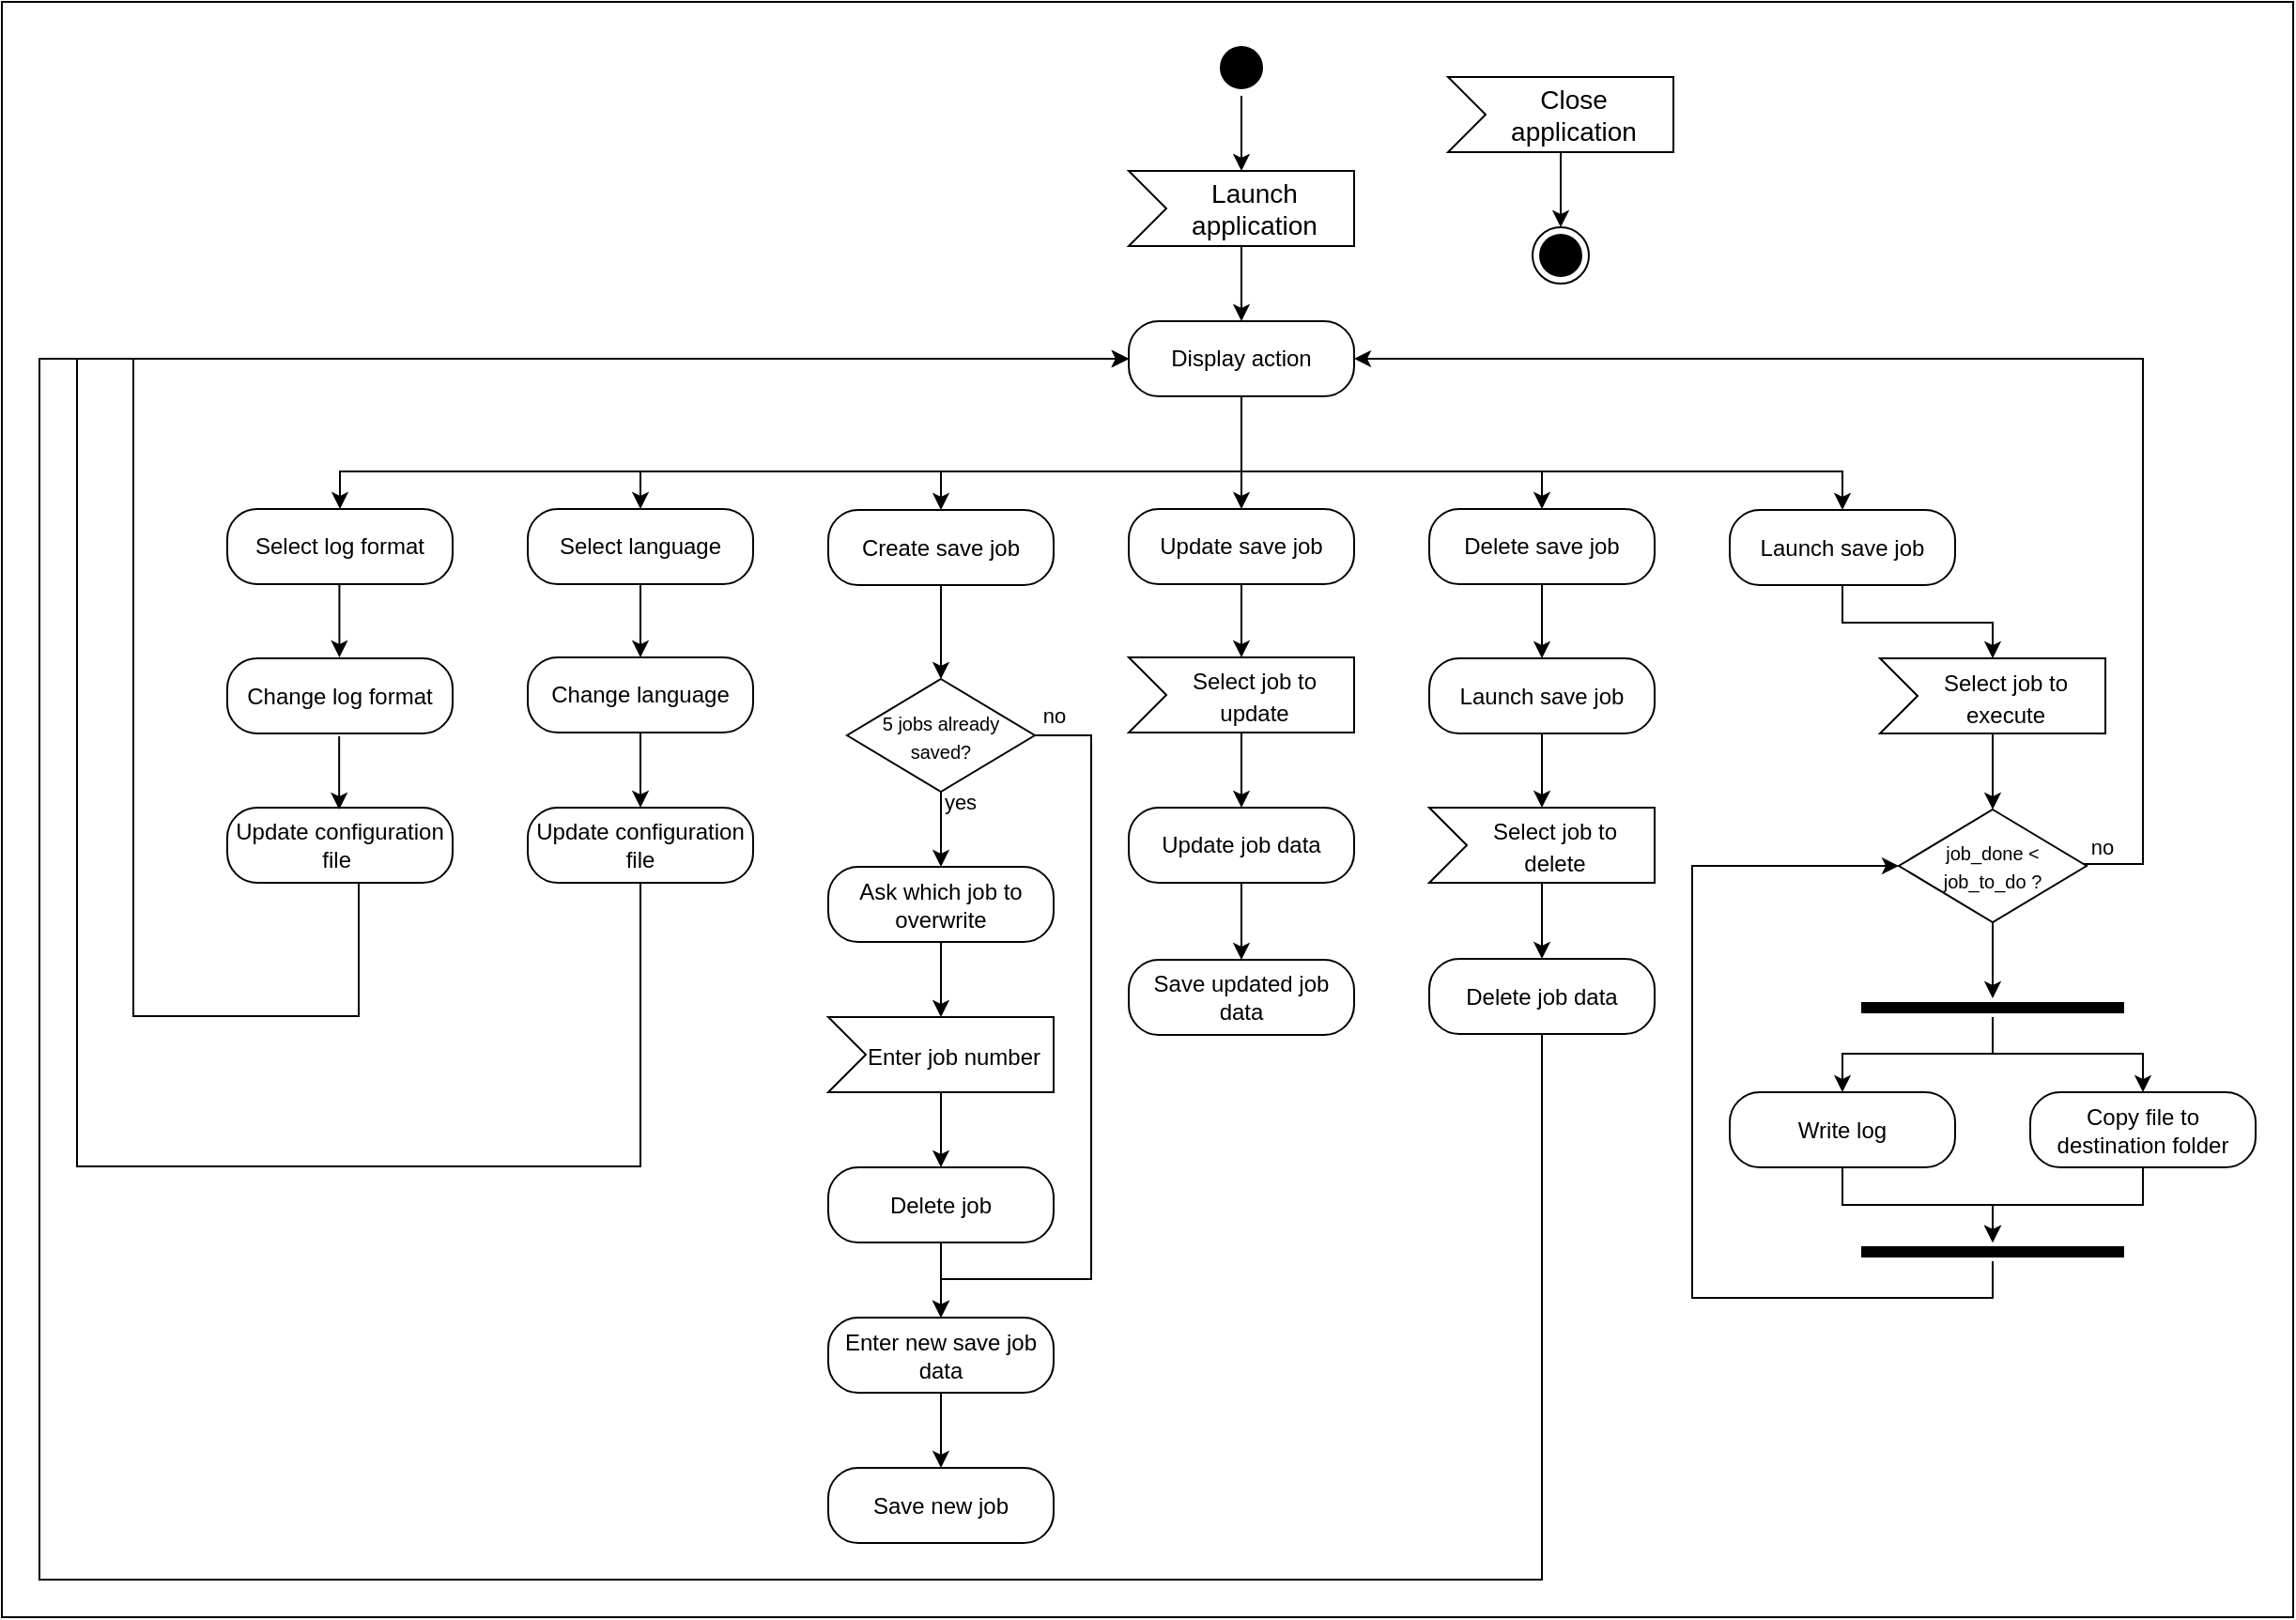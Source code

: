 <mxfile version="23.1.4" type="device">
  <diagram name="Page-1" id="JpAXCu7zVkkuIFzoFmwY">
    <mxGraphModel dx="3903" dy="2665" grid="1" gridSize="10" guides="1" tooltips="1" connect="1" arrows="1" fold="1" page="1" pageScale="1" pageWidth="850" pageHeight="1100" math="0" shadow="0">
      <root>
        <mxCell id="0" />
        <mxCell id="1" parent="0" />
        <mxCell id="9h0jhmqFwY3-lsfX3baY-112" value="" style="rounded=0;whiteSpace=wrap;html=1;" parent="1" vertex="1">
          <mxGeometry x="-590" y="-980" width="1220" height="860" as="geometry" />
        </mxCell>
        <mxCell id="9h0jhmqFwY3-lsfX3baY-39" style="edgeStyle=orthogonalEdgeStyle;rounded=0;orthogonalLoop=1;jettySize=auto;html=1;" parent="1" source="9h0jhmqFwY3-lsfX3baY-1" target="9h0jhmqFwY3-lsfX3baY-38" edge="1">
          <mxGeometry relative="1" as="geometry" />
        </mxCell>
        <mxCell id="9h0jhmqFwY3-lsfX3baY-1" value="" style="ellipse;html=1;shape=startState;fillColor=#000000;strokeColor=#000000;" parent="1" vertex="1">
          <mxGeometry x="55" y="-960" width="30" height="30" as="geometry" />
        </mxCell>
        <mxCell id="9h0jhmqFwY3-lsfX3baY-3" value="" style="ellipse;html=1;shape=endState;fillColor=#000000;strokeColor=#000000;" parent="1" vertex="1">
          <mxGeometry x="225" y="-860" width="30" height="30" as="geometry" />
        </mxCell>
        <mxCell id="9h0jhmqFwY3-lsfX3baY-43" style="edgeStyle=orthogonalEdgeStyle;rounded=0;orthogonalLoop=1;jettySize=auto;html=1;entryX=0.5;entryY=0;entryDx=0;entryDy=0;" parent="1" target="9h0jhmqFwY3-lsfX3baY-14" edge="1">
          <mxGeometry relative="1" as="geometry">
            <mxPoint x="70" y="-770" as="sourcePoint" />
            <Array as="points">
              <mxPoint x="70" y="-730" />
              <mxPoint x="-250" y="-730" />
            </Array>
          </mxGeometry>
        </mxCell>
        <mxCell id="9h0jhmqFwY3-lsfX3baY-44" style="edgeStyle=orthogonalEdgeStyle;rounded=0;orthogonalLoop=1;jettySize=auto;html=1;exitX=0.5;exitY=1;exitDx=0;exitDy=0;entryX=0.5;entryY=0;entryDx=0;entryDy=0;" parent="1" source="9h0jhmqFwY3-lsfX3baY-9" target="9h0jhmqFwY3-lsfX3baY-13" edge="1">
          <mxGeometry relative="1" as="geometry">
            <mxPoint x="70" y="-730" as="sourcePoint" />
            <Array as="points">
              <mxPoint x="70" y="-730" />
              <mxPoint x="-90" y="-730" />
            </Array>
          </mxGeometry>
        </mxCell>
        <mxCell id="9h0jhmqFwY3-lsfX3baY-45" style="edgeStyle=orthogonalEdgeStyle;rounded=0;orthogonalLoop=1;jettySize=auto;html=1;exitX=0.5;exitY=1;exitDx=0;exitDy=0;" parent="1" source="9h0jhmqFwY3-lsfX3baY-9" target="9h0jhmqFwY3-lsfX3baY-11" edge="1">
          <mxGeometry relative="1" as="geometry">
            <mxPoint x="70" y="-730" as="sourcePoint" />
          </mxGeometry>
        </mxCell>
        <mxCell id="9h0jhmqFwY3-lsfX3baY-46" style="edgeStyle=orthogonalEdgeStyle;rounded=0;orthogonalLoop=1;jettySize=auto;html=1;exitX=0.5;exitY=1;exitDx=0;exitDy=0;" parent="1" source="9h0jhmqFwY3-lsfX3baY-9" target="9h0jhmqFwY3-lsfX3baY-15" edge="1">
          <mxGeometry relative="1" as="geometry">
            <mxPoint x="70" y="-730" as="sourcePoint" />
            <Array as="points">
              <mxPoint x="70" y="-730" />
              <mxPoint x="230" y="-730" />
            </Array>
          </mxGeometry>
        </mxCell>
        <mxCell id="9h0jhmqFwY3-lsfX3baY-47" style="edgeStyle=orthogonalEdgeStyle;rounded=0;orthogonalLoop=1;jettySize=auto;html=1;exitX=0.5;exitY=1;exitDx=0;exitDy=0;" parent="1" source="9h0jhmqFwY3-lsfX3baY-9" target="9h0jhmqFwY3-lsfX3baY-20" edge="1">
          <mxGeometry relative="1" as="geometry">
            <mxPoint x="70" y="-730" as="sourcePoint" />
            <Array as="points">
              <mxPoint x="70" y="-730" />
              <mxPoint x="390" y="-730" />
            </Array>
          </mxGeometry>
        </mxCell>
        <mxCell id="9h0jhmqFwY3-lsfX3baY-9" value="Display action" style="rounded=1;whiteSpace=wrap;html=1;arcSize=40;fontColor=#000000;fillColor=#ffffff;strokeColor=#000000;" parent="1" vertex="1">
          <mxGeometry x="10" y="-810" width="120" height="40" as="geometry" />
        </mxCell>
        <mxCell id="9h0jhmqFwY3-lsfX3baY-106" value="" style="edgeStyle=orthogonalEdgeStyle;rounded=0;orthogonalLoop=1;jettySize=auto;html=1;" parent="1" source="9h0jhmqFwY3-lsfX3baY-11" target="9h0jhmqFwY3-lsfX3baY-103" edge="1">
          <mxGeometry relative="1" as="geometry" />
        </mxCell>
        <mxCell id="9h0jhmqFwY3-lsfX3baY-11" value="Update save job" style="rounded=1;whiteSpace=wrap;html=1;arcSize=40;fontColor=#000000;fillColor=#ffffff;strokeColor=#000000;" parent="1" vertex="1">
          <mxGeometry x="10" y="-710" width="120" height="40" as="geometry" />
        </mxCell>
        <mxCell id="9h0jhmqFwY3-lsfX3baY-53" style="edgeStyle=orthogonalEdgeStyle;rounded=0;orthogonalLoop=1;jettySize=auto;html=1;" parent="1" source="9h0jhmqFwY3-lsfX3baY-13" target="9h0jhmqFwY3-lsfX3baY-52" edge="1">
          <mxGeometry relative="1" as="geometry" />
        </mxCell>
        <mxCell id="9h0jhmqFwY3-lsfX3baY-13" value="Create save job" style="rounded=1;whiteSpace=wrap;html=1;arcSize=40;fontColor=#000000;fillColor=#ffffff;strokeColor=#000000;" parent="1" vertex="1">
          <mxGeometry x="-150" y="-709.5" width="120" height="40" as="geometry" />
        </mxCell>
        <mxCell id="9h0jhmqFwY3-lsfX3baY-28" style="edgeStyle=orthogonalEdgeStyle;rounded=0;orthogonalLoop=1;jettySize=auto;html=1;strokeColor=#000000;" parent="1" source="9h0jhmqFwY3-lsfX3baY-14" target="9h0jhmqFwY3-lsfX3baY-27" edge="1">
          <mxGeometry relative="1" as="geometry" />
        </mxCell>
        <mxCell id="9h0jhmqFwY3-lsfX3baY-14" value="Select language" style="rounded=1;whiteSpace=wrap;html=1;arcSize=40;fontColor=#000000;fillColor=#ffffff;strokeColor=#000000;" parent="1" vertex="1">
          <mxGeometry x="-310" y="-710" width="120" height="40" as="geometry" />
        </mxCell>
        <mxCell id="9h0jhmqFwY3-lsfX3baY-15" value="Delete save job" style="rounded=1;whiteSpace=wrap;html=1;arcSize=40;fontColor=#000000;fillColor=#ffffff;strokeColor=#000000;" parent="1" vertex="1">
          <mxGeometry x="170" y="-710" width="120" height="40" as="geometry" />
        </mxCell>
        <mxCell id="9h0jhmqFwY3-lsfX3baY-110" value="" style="edgeStyle=orthogonalEdgeStyle;rounded=0;orthogonalLoop=1;jettySize=auto;html=1;" parent="1" source="9h0jhmqFwY3-lsfX3baY-20" target="9h0jhmqFwY3-lsfX3baY-104" edge="1">
          <mxGeometry relative="1" as="geometry" />
        </mxCell>
        <mxCell id="9h0jhmqFwY3-lsfX3baY-20" value="Launch save job" style="rounded=1;whiteSpace=wrap;html=1;arcSize=40;fontColor=#000000;fillColor=#ffffff;strokeColor=#000000;" parent="1" vertex="1">
          <mxGeometry x="330" y="-709.5" width="120" height="40" as="geometry" />
        </mxCell>
        <mxCell id="9h0jhmqFwY3-lsfX3baY-26" style="edgeStyle=orthogonalEdgeStyle;rounded=0;orthogonalLoop=1;jettySize=auto;html=1;strokeColor=#000000;" parent="1" source="9h0jhmqFwY3-lsfX3baY-25" target="9h0jhmqFwY3-lsfX3baY-3" edge="1">
          <mxGeometry relative="1" as="geometry" />
        </mxCell>
        <mxCell id="9h0jhmqFwY3-lsfX3baY-25" value="Close application" style="html=1;shape=mxgraph.infographic.ribbonSimple;notch1=20;notch2=0;align=center;verticalAlign=middle;fontSize=14;fontStyle=0;fillColor=#FFFFFF;flipH=0;spacingRight=0;spacingLeft=14;whiteSpace=wrap;strokeColor=#000000;" parent="1" vertex="1">
          <mxGeometry x="180" y="-940" width="120" height="40" as="geometry" />
        </mxCell>
        <mxCell id="9h0jhmqFwY3-lsfX3baY-36" value="" style="edgeStyle=orthogonalEdgeStyle;rounded=0;orthogonalLoop=1;jettySize=auto;html=1;strokeColor=#000000;" parent="1" source="9h0jhmqFwY3-lsfX3baY-27" target="9h0jhmqFwY3-lsfX3baY-35" edge="1">
          <mxGeometry relative="1" as="geometry" />
        </mxCell>
        <mxCell id="9h0jhmqFwY3-lsfX3baY-27" value="Change language" style="rounded=1;whiteSpace=wrap;html=1;arcSize=40;fontColor=#000000;fillColor=#ffffff;strokeColor=#000000;" parent="1" vertex="1">
          <mxGeometry x="-310" y="-631" width="120" height="40" as="geometry" />
        </mxCell>
        <mxCell id="9h0jhmqFwY3-lsfX3baY-37" style="edgeStyle=orthogonalEdgeStyle;rounded=0;orthogonalLoop=1;jettySize=auto;html=1;entryX=0;entryY=0.5;entryDx=0;entryDy=0;strokeColor=#000000;exitX=0.5;exitY=1;exitDx=0;exitDy=0;" parent="1" source="9h0jhmqFwY3-lsfX3baY-35" target="9h0jhmqFwY3-lsfX3baY-9" edge="1">
          <mxGeometry relative="1" as="geometry">
            <Array as="points">
              <mxPoint x="-250" y="-360" />
              <mxPoint x="-550" y="-360" />
              <mxPoint x="-550" y="-790" />
            </Array>
          </mxGeometry>
        </mxCell>
        <mxCell id="9h0jhmqFwY3-lsfX3baY-35" value="Update configuration file" style="rounded=1;whiteSpace=wrap;html=1;arcSize=40;fontColor=#000000;fillColor=#ffffff;strokeColor=#000000;" parent="1" vertex="1">
          <mxGeometry x="-310" y="-551" width="120" height="40" as="geometry" />
        </mxCell>
        <mxCell id="9h0jhmqFwY3-lsfX3baY-40" style="edgeStyle=orthogonalEdgeStyle;rounded=0;orthogonalLoop=1;jettySize=auto;html=1;" parent="1" source="9h0jhmqFwY3-lsfX3baY-38" target="9h0jhmqFwY3-lsfX3baY-9" edge="1">
          <mxGeometry relative="1" as="geometry" />
        </mxCell>
        <mxCell id="9h0jhmqFwY3-lsfX3baY-38" value="Launch application" style="html=1;shape=mxgraph.infographic.ribbonSimple;notch1=20;notch2=0;align=center;verticalAlign=middle;fontSize=14;fontStyle=0;fillColor=#FFFFFF;flipH=0;spacingRight=0;spacingLeft=14;whiteSpace=wrap;strokeColor=#000000;" parent="1" vertex="1">
          <mxGeometry x="10" y="-890" width="120" height="40" as="geometry" />
        </mxCell>
        <mxCell id="9h0jhmqFwY3-lsfX3baY-98" style="edgeStyle=orthogonalEdgeStyle;rounded=0;orthogonalLoop=1;jettySize=auto;html=1;" parent="1" source="9h0jhmqFwY3-lsfX3baY-48" target="9h0jhmqFwY3-lsfX3baY-89" edge="1">
          <mxGeometry relative="1" as="geometry" />
        </mxCell>
        <mxCell id="9h0jhmqFwY3-lsfX3baY-48" value="&lt;font style=&quot;font-size: 10px;&quot;&gt;job_done &amp;lt;&lt;br&gt;job_to_do ?&lt;/font&gt;" style="rhombus;whiteSpace=wrap;html=1;fontColor=#000000;fillColor=#ffffff;strokeColor=#000000;" parent="1" vertex="1">
          <mxGeometry x="420" y="-550" width="100" height="60" as="geometry" />
        </mxCell>
        <mxCell id="9h0jhmqFwY3-lsfX3baY-49" value="no" style="edgeStyle=orthogonalEdgeStyle;rounded=0;orthogonalLoop=1;jettySize=auto;html=1;entryX=1;entryY=0.5;entryDx=0;entryDy=0;" parent="1" source="9h0jhmqFwY3-lsfX3baY-48" target="9h0jhmqFwY3-lsfX3baY-9" edge="1">
          <mxGeometry x="-0.972" y="9" relative="1" as="geometry">
            <mxPoint x="500" y="-561" as="targetPoint" />
            <Array as="points">
              <mxPoint x="550" y="-521" />
              <mxPoint x="550" y="-790" />
            </Array>
            <mxPoint as="offset" />
          </mxGeometry>
        </mxCell>
        <mxCell id="9h0jhmqFwY3-lsfX3baY-54" style="edgeStyle=orthogonalEdgeStyle;rounded=0;orthogonalLoop=1;jettySize=auto;html=1;entryX=0.5;entryY=0;entryDx=0;entryDy=0;" parent="1" source="9h0jhmqFwY3-lsfX3baY-52" target="9h0jhmqFwY3-lsfX3baY-60" edge="1">
          <mxGeometry relative="1" as="geometry">
            <mxPoint x="-80" y="-470" as="targetPoint" />
          </mxGeometry>
        </mxCell>
        <mxCell id="9h0jhmqFwY3-lsfX3baY-56" value="yes" style="edgeLabel;html=1;align=center;verticalAlign=middle;resizable=0;points=[];" parent="9h0jhmqFwY3-lsfX3baY-54" vertex="1" connectable="0">
          <mxGeometry x="-0.664" relative="1" as="geometry">
            <mxPoint x="10" y="-1" as="offset" />
          </mxGeometry>
        </mxCell>
        <mxCell id="9h0jhmqFwY3-lsfX3baY-55" style="edgeStyle=orthogonalEdgeStyle;rounded=0;orthogonalLoop=1;jettySize=auto;html=1;entryX=0.5;entryY=0;entryDx=0;entryDy=0;" parent="1" source="9h0jhmqFwY3-lsfX3baY-52" target="9h0jhmqFwY3-lsfX3baY-66" edge="1">
          <mxGeometry relative="1" as="geometry">
            <mxPoint x="50" y="-590" as="targetPoint" />
            <Array as="points">
              <mxPoint x="-10" y="-589" />
              <mxPoint x="-10" y="-300" />
              <mxPoint x="-90" y="-300" />
            </Array>
          </mxGeometry>
        </mxCell>
        <mxCell id="9h0jhmqFwY3-lsfX3baY-57" value="no" style="edgeLabel;html=1;align=center;verticalAlign=middle;resizable=0;points=[];" parent="9h0jhmqFwY3-lsfX3baY-55" vertex="1" connectable="0">
          <mxGeometry x="-0.27" y="2" relative="1" as="geometry">
            <mxPoint x="-22" y="-134" as="offset" />
          </mxGeometry>
        </mxCell>
        <mxCell id="9h0jhmqFwY3-lsfX3baY-52" value="&lt;font style=&quot;font-size: 10px;&quot;&gt;5 jobs already&lt;br&gt;saved?&lt;/font&gt;" style="rhombus;whiteSpace=wrap;html=1;fontColor=#000000;fillColor=#ffffff;strokeColor=#000000;" parent="1" vertex="1">
          <mxGeometry x="-140" y="-619.5" width="100" height="60" as="geometry" />
        </mxCell>
        <mxCell id="9h0jhmqFwY3-lsfX3baY-94" style="edgeStyle=orthogonalEdgeStyle;rounded=0;orthogonalLoop=1;jettySize=auto;html=1;" parent="1" source="9h0jhmqFwY3-lsfX3baY-58" target="9h0jhmqFwY3-lsfX3baY-92" edge="1">
          <mxGeometry relative="1" as="geometry" />
        </mxCell>
        <mxCell id="9h0jhmqFwY3-lsfX3baY-58" value="Copy file to destination folder" style="rounded=1;whiteSpace=wrap;html=1;arcSize=40;fontColor=#000000;fillColor=#ffffff;strokeColor=#000000;" parent="1" vertex="1">
          <mxGeometry x="490" y="-399.5" width="120" height="40" as="geometry" />
        </mxCell>
        <mxCell id="9h0jhmqFwY3-lsfX3baY-95" style="edgeStyle=orthogonalEdgeStyle;rounded=0;orthogonalLoop=1;jettySize=auto;html=1;" parent="1" source="9h0jhmqFwY3-lsfX3baY-59" target="9h0jhmqFwY3-lsfX3baY-92" edge="1">
          <mxGeometry relative="1" as="geometry" />
        </mxCell>
        <mxCell id="9h0jhmqFwY3-lsfX3baY-59" value="Write log" style="rounded=1;whiteSpace=wrap;html=1;arcSize=40;fontColor=#000000;fillColor=#ffffff;strokeColor=#000000;" parent="1" vertex="1">
          <mxGeometry x="330" y="-399.5" width="120" height="40" as="geometry" />
        </mxCell>
        <mxCell id="9h0jhmqFwY3-lsfX3baY-60" value="Ask which job to overwrite" style="rounded=1;whiteSpace=wrap;html=1;arcSize=40;fontColor=#000000;fillColor=#ffffff;strokeColor=#000000;" parent="1" vertex="1">
          <mxGeometry x="-150" y="-519.5" width="120" height="40" as="geometry" />
        </mxCell>
        <mxCell id="9h0jhmqFwY3-lsfX3baY-67" value="" style="edgeStyle=orthogonalEdgeStyle;rounded=0;orthogonalLoop=1;jettySize=auto;html=1;" parent="1" source="9h0jhmqFwY3-lsfX3baY-61" target="9h0jhmqFwY3-lsfX3baY-66" edge="1">
          <mxGeometry relative="1" as="geometry" />
        </mxCell>
        <mxCell id="9h0jhmqFwY3-lsfX3baY-61" value="Delete job" style="rounded=1;whiteSpace=wrap;html=1;arcSize=40;fontColor=#000000;fillColor=#ffffff;strokeColor=#000000;" parent="1" vertex="1">
          <mxGeometry x="-150" y="-359.5" width="120" height="40" as="geometry" />
        </mxCell>
        <mxCell id="9h0jhmqFwY3-lsfX3baY-65" style="edgeStyle=orthogonalEdgeStyle;rounded=0;orthogonalLoop=1;jettySize=auto;html=1;" parent="1" source="9h0jhmqFwY3-lsfX3baY-63" target="9h0jhmqFwY3-lsfX3baY-61" edge="1">
          <mxGeometry relative="1" as="geometry" />
        </mxCell>
        <mxCell id="9h0jhmqFwY3-lsfX3baY-63" value="&lt;font style=&quot;font-size: 12px;&quot;&gt;Enter job number&lt;/font&gt;" style="html=1;shape=mxgraph.infographic.ribbonSimple;notch1=20;notch2=0;align=center;verticalAlign=middle;fontSize=14;fontStyle=0;fillColor=#FFFFFF;flipH=0;spacingRight=0;spacingLeft=14;whiteSpace=wrap;strokeColor=#000000;" parent="1" vertex="1">
          <mxGeometry x="-150" y="-439.5" width="120" height="40" as="geometry" />
        </mxCell>
        <mxCell id="9h0jhmqFwY3-lsfX3baY-64" style="edgeStyle=orthogonalEdgeStyle;rounded=0;orthogonalLoop=1;jettySize=auto;html=1;entryX=0;entryY=0;entryDx=60;entryDy=0;entryPerimeter=0;" parent="1" source="9h0jhmqFwY3-lsfX3baY-60" target="9h0jhmqFwY3-lsfX3baY-63" edge="1">
          <mxGeometry relative="1" as="geometry" />
        </mxCell>
        <mxCell id="9h0jhmqFwY3-lsfX3baY-69" style="edgeStyle=orthogonalEdgeStyle;rounded=0;orthogonalLoop=1;jettySize=auto;html=1;" parent="1" source="9h0jhmqFwY3-lsfX3baY-66" target="9h0jhmqFwY3-lsfX3baY-68" edge="1">
          <mxGeometry relative="1" as="geometry" />
        </mxCell>
        <mxCell id="9h0jhmqFwY3-lsfX3baY-66" value="Enter new save job data" style="rounded=1;whiteSpace=wrap;html=1;arcSize=40;fontColor=#000000;fillColor=#ffffff;strokeColor=#000000;" parent="1" vertex="1">
          <mxGeometry x="-150" y="-279.5" width="120" height="40" as="geometry" />
        </mxCell>
        <mxCell id="9h0jhmqFwY3-lsfX3baY-68" value="Save new job" style="rounded=1;whiteSpace=wrap;html=1;arcSize=40;fontColor=#000000;fillColor=#ffffff;strokeColor=#000000;" parent="1" vertex="1">
          <mxGeometry x="-150" y="-199.5" width="120" height="40" as="geometry" />
        </mxCell>
        <mxCell id="9h0jhmqFwY3-lsfX3baY-107" value="" style="edgeStyle=orthogonalEdgeStyle;rounded=0;orthogonalLoop=1;jettySize=auto;html=1;" parent="1" source="9h0jhmqFwY3-lsfX3baY-71" target="9h0jhmqFwY3-lsfX3baY-102" edge="1">
          <mxGeometry relative="1" as="geometry" />
        </mxCell>
        <mxCell id="9h0jhmqFwY3-lsfX3baY-71" value="Launch save job" style="rounded=1;whiteSpace=wrap;html=1;arcSize=40;fontColor=#000000;fillColor=#ffffff;strokeColor=#000000;" parent="1" vertex="1">
          <mxGeometry x="170" y="-630.5" width="120" height="40" as="geometry" />
        </mxCell>
        <mxCell id="9h0jhmqFwY3-lsfX3baY-77" style="edgeStyle=orthogonalEdgeStyle;rounded=0;orthogonalLoop=1;jettySize=auto;html=1;entryX=0.5;entryY=0;entryDx=0;entryDy=0;exitX=0;exitY=0;exitDx=60;exitDy=40;exitPerimeter=0;" parent="1" source="9h0jhmqFwY3-lsfX3baY-103" target="9h0jhmqFwY3-lsfX3baY-73" edge="1">
          <mxGeometry relative="1" as="geometry">
            <mxPoint x="70" y="-591" as="sourcePoint" />
          </mxGeometry>
        </mxCell>
        <mxCell id="9h0jhmqFwY3-lsfX3baY-79" style="edgeStyle=orthogonalEdgeStyle;rounded=0;orthogonalLoop=1;jettySize=auto;html=1;" parent="1" source="9h0jhmqFwY3-lsfX3baY-73" target="9h0jhmqFwY3-lsfX3baY-78" edge="1">
          <mxGeometry relative="1" as="geometry" />
        </mxCell>
        <mxCell id="9h0jhmqFwY3-lsfX3baY-73" value="Update job data" style="rounded=1;whiteSpace=wrap;html=1;arcSize=40;fontColor=#000000;fillColor=#ffffff;strokeColor=#000000;" parent="1" vertex="1">
          <mxGeometry x="10" y="-551" width="120" height="40" as="geometry" />
        </mxCell>
        <mxCell id="9h0jhmqFwY3-lsfX3baY-78" value="Save updated job data" style="rounded=1;whiteSpace=wrap;html=1;arcSize=40;fontColor=#000000;fillColor=#ffffff;strokeColor=#000000;" parent="1" vertex="1">
          <mxGeometry x="10" y="-470" width="120" height="40" as="geometry" />
        </mxCell>
        <mxCell id="9h0jhmqFwY3-lsfX3baY-80" style="edgeStyle=orthogonalEdgeStyle;rounded=0;orthogonalLoop=1;jettySize=auto;html=1;entryX=0.5;entryY=0;entryDx=0;entryDy=0;" parent="1" source="9h0jhmqFwY3-lsfX3baY-15" target="9h0jhmqFwY3-lsfX3baY-71" edge="1">
          <mxGeometry relative="1" as="geometry">
            <mxPoint x="230" y="-640" as="targetPoint" />
          </mxGeometry>
        </mxCell>
        <mxCell id="9h0jhmqFwY3-lsfX3baY-88" style="edgeStyle=orthogonalEdgeStyle;rounded=0;orthogonalLoop=1;jettySize=auto;html=1;entryX=0;entryY=0.5;entryDx=0;entryDy=0;" parent="1" source="9h0jhmqFwY3-lsfX3baY-85" target="9h0jhmqFwY3-lsfX3baY-9" edge="1">
          <mxGeometry relative="1" as="geometry">
            <Array as="points">
              <mxPoint x="230" y="-140" />
              <mxPoint x="-570" y="-140" />
              <mxPoint x="-570" y="-790" />
            </Array>
          </mxGeometry>
        </mxCell>
        <mxCell id="9h0jhmqFwY3-lsfX3baY-85" value="Delete job data" style="rounded=1;whiteSpace=wrap;html=1;arcSize=40;fontColor=#000000;fillColor=#ffffff;strokeColor=#000000;" parent="1" vertex="1">
          <mxGeometry x="170" y="-470.5" width="120" height="40" as="geometry" />
        </mxCell>
        <mxCell id="9h0jhmqFwY3-lsfX3baY-91" style="edgeStyle=orthogonalEdgeStyle;rounded=0;orthogonalLoop=1;jettySize=auto;html=1;entryX=0.5;entryY=0;entryDx=0;entryDy=0;" parent="1" source="9h0jhmqFwY3-lsfX3baY-89" target="9h0jhmqFwY3-lsfX3baY-59" edge="1">
          <mxGeometry relative="1" as="geometry">
            <Array as="points">
              <mxPoint x="390" y="-420" />
              <mxPoint x="310" y="-420" />
            </Array>
          </mxGeometry>
        </mxCell>
        <mxCell id="9h0jhmqFwY3-lsfX3baY-97" style="edgeStyle=orthogonalEdgeStyle;rounded=0;orthogonalLoop=1;jettySize=auto;html=1;" parent="1" source="9h0jhmqFwY3-lsfX3baY-89" target="9h0jhmqFwY3-lsfX3baY-58" edge="1">
          <mxGeometry relative="1" as="geometry">
            <Array as="points">
              <mxPoint x="470" y="-420" />
              <mxPoint x="550" y="-420" />
            </Array>
          </mxGeometry>
        </mxCell>
        <mxCell id="9h0jhmqFwY3-lsfX3baY-89" value="" style="shape=line;html=1;strokeWidth=6;strokeColor=#000000;" parent="1" vertex="1">
          <mxGeometry x="400" y="-449.5" width="140" height="10" as="geometry" />
        </mxCell>
        <mxCell id="9h0jhmqFwY3-lsfX3baY-96" style="edgeStyle=orthogonalEdgeStyle;rounded=0;orthogonalLoop=1;jettySize=auto;html=1;entryX=0;entryY=0.5;entryDx=0;entryDy=0;" parent="1" source="9h0jhmqFwY3-lsfX3baY-92" target="9h0jhmqFwY3-lsfX3baY-48" edge="1">
          <mxGeometry relative="1" as="geometry">
            <mxPoint x="460" y="-309.5" as="sourcePoint" />
            <mxPoint x="410" y="-520" as="targetPoint" />
            <Array as="points">
              <mxPoint x="470" y="-290" />
              <mxPoint x="310" y="-290" />
              <mxPoint x="310" y="-520" />
            </Array>
          </mxGeometry>
        </mxCell>
        <mxCell id="9h0jhmqFwY3-lsfX3baY-92" value="" style="shape=line;html=1;strokeWidth=6;strokeColor=#000000;" parent="1" vertex="1">
          <mxGeometry x="400" y="-319.5" width="140" height="10" as="geometry" />
        </mxCell>
        <mxCell id="9h0jhmqFwY3-lsfX3baY-108" value="" style="edgeStyle=orthogonalEdgeStyle;rounded=0;orthogonalLoop=1;jettySize=auto;html=1;" parent="1" source="9h0jhmqFwY3-lsfX3baY-102" target="9h0jhmqFwY3-lsfX3baY-85" edge="1">
          <mxGeometry relative="1" as="geometry" />
        </mxCell>
        <mxCell id="9h0jhmqFwY3-lsfX3baY-102" value="&lt;font style=&quot;font-size: 12px;&quot;&gt;Select job to&lt;br&gt;delete&lt;/font&gt;" style="html=1;shape=mxgraph.infographic.ribbonSimple;notch1=20;notch2=0;align=center;verticalAlign=middle;fontSize=14;fontStyle=0;fillColor=#FFFFFF;flipH=0;spacingRight=0;spacingLeft=14;whiteSpace=wrap;strokeColor=#000000;" parent="1" vertex="1">
          <mxGeometry x="170" y="-551" width="120" height="40" as="geometry" />
        </mxCell>
        <mxCell id="9h0jhmqFwY3-lsfX3baY-103" value="&lt;font style=&quot;font-size: 12px;&quot;&gt;Select job to update&lt;/font&gt;" style="html=1;shape=mxgraph.infographic.ribbonSimple;notch1=20;notch2=0;align=center;verticalAlign=middle;fontSize=14;fontStyle=0;fillColor=#FFFFFF;flipH=0;spacingRight=0;spacingLeft=14;whiteSpace=wrap;strokeColor=#000000;" parent="1" vertex="1">
          <mxGeometry x="10" y="-631" width="120" height="40" as="geometry" />
        </mxCell>
        <mxCell id="9h0jhmqFwY3-lsfX3baY-109" value="" style="edgeStyle=orthogonalEdgeStyle;rounded=0;orthogonalLoop=1;jettySize=auto;html=1;" parent="1" source="9h0jhmqFwY3-lsfX3baY-104" target="9h0jhmqFwY3-lsfX3baY-48" edge="1">
          <mxGeometry relative="1" as="geometry" />
        </mxCell>
        <mxCell id="9h0jhmqFwY3-lsfX3baY-104" value="&lt;font style=&quot;font-size: 12px;&quot;&gt;Select job to execute&lt;/font&gt;" style="html=1;shape=mxgraph.infographic.ribbonSimple;notch1=20;notch2=0;align=center;verticalAlign=middle;fontSize=14;fontStyle=0;fillColor=#FFFFFF;flipH=0;spacingRight=0;spacingLeft=14;whiteSpace=wrap;strokeColor=#000000;" parent="1" vertex="1">
          <mxGeometry x="410" y="-630.5" width="120" height="40" as="geometry" />
        </mxCell>
        <mxCell id="pZc01ctpjDw9j7cGYiJL-1" value="Select log format" style="rounded=1;whiteSpace=wrap;html=1;arcSize=40;fontColor=#000000;fillColor=#ffffff;strokeColor=#000000;" parent="1" vertex="1">
          <mxGeometry x="-470" y="-710" width="120" height="40" as="geometry" />
        </mxCell>
        <mxCell id="pZc01ctpjDw9j7cGYiJL-4" value="" style="endArrow=classic;html=1;rounded=0;" parent="1" target="pZc01ctpjDw9j7cGYiJL-1" edge="1">
          <mxGeometry width="50" height="50" relative="1" as="geometry">
            <mxPoint x="-250" y="-730" as="sourcePoint" />
            <mxPoint x="-290" y="-710" as="targetPoint" />
            <Array as="points">
              <mxPoint x="-410" y="-730" />
            </Array>
          </mxGeometry>
        </mxCell>
        <mxCell id="pZc01ctpjDw9j7cGYiJL-5" value="Change log format" style="rounded=1;whiteSpace=wrap;html=1;arcSize=40;fontColor=#000000;fillColor=#ffffff;strokeColor=#000000;" parent="1" vertex="1">
          <mxGeometry x="-470" y="-630.5" width="120" height="40" as="geometry" />
        </mxCell>
        <mxCell id="pZc01ctpjDw9j7cGYiJL-6" value="Update configuration file&amp;nbsp;" style="rounded=1;whiteSpace=wrap;html=1;arcSize=40;fontColor=#000000;fillColor=#ffffff;strokeColor=#000000;" parent="1" vertex="1">
          <mxGeometry x="-470" y="-551" width="120" height="40" as="geometry" />
        </mxCell>
        <mxCell id="pZc01ctpjDw9j7cGYiJL-7" style="edgeStyle=orthogonalEdgeStyle;rounded=0;orthogonalLoop=1;jettySize=auto;html=1;strokeColor=#000000;" parent="1" edge="1">
          <mxGeometry relative="1" as="geometry">
            <mxPoint x="-410.29" y="-670" as="sourcePoint" />
            <mxPoint x="-410.29" y="-631" as="targetPoint" />
          </mxGeometry>
        </mxCell>
        <mxCell id="pZc01ctpjDw9j7cGYiJL-8" style="edgeStyle=orthogonalEdgeStyle;rounded=0;orthogonalLoop=1;jettySize=auto;html=1;strokeColor=#000000;" parent="1" edge="1">
          <mxGeometry relative="1" as="geometry">
            <mxPoint x="-410.42" y="-589" as="sourcePoint" />
            <mxPoint x="-410.42" y="-550" as="targetPoint" />
          </mxGeometry>
        </mxCell>
        <mxCell id="pZc01ctpjDw9j7cGYiJL-10" value="" style="endArrow=classic;html=1;rounded=0;exitX=0.5;exitY=1;exitDx=0;exitDy=0;entryX=0;entryY=0.5;entryDx=0;entryDy=0;" parent="1" edge="1">
          <mxGeometry width="50" height="50" relative="1" as="geometry">
            <mxPoint x="-400" y="-511" as="sourcePoint" />
            <mxPoint x="10" y="-790" as="targetPoint" />
            <Array as="points">
              <mxPoint x="-400" y="-440" />
              <mxPoint x="-460" y="-440" />
              <mxPoint x="-520" y="-440" />
              <mxPoint x="-520" y="-490" />
              <mxPoint x="-520" y="-790" />
            </Array>
          </mxGeometry>
        </mxCell>
      </root>
    </mxGraphModel>
  </diagram>
</mxfile>
